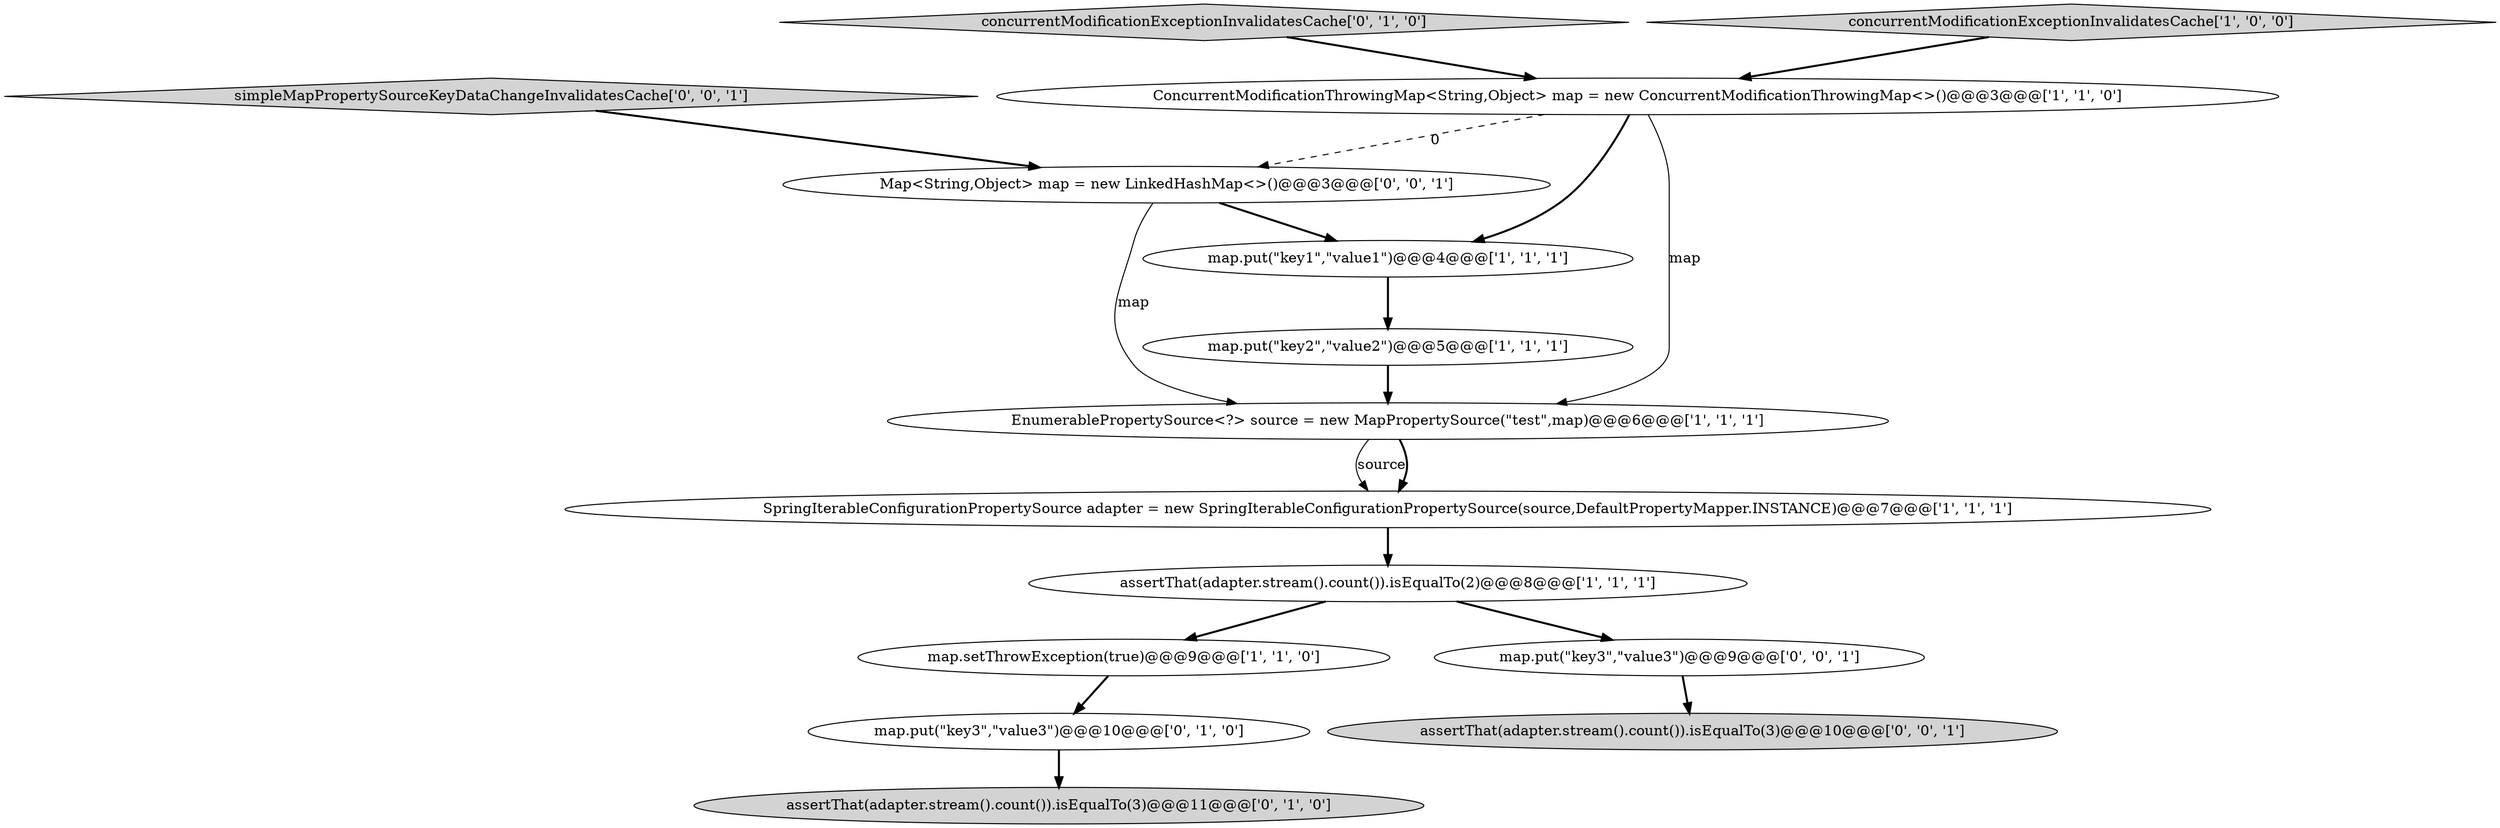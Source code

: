 digraph {
1 [style = filled, label = "ConcurrentModificationThrowingMap<String,Object> map = new ConcurrentModificationThrowingMap<>()@@@3@@@['1', '1', '0']", fillcolor = white, shape = ellipse image = "AAA0AAABBB1BBB"];
9 [style = filled, label = "concurrentModificationExceptionInvalidatesCache['0', '1', '0']", fillcolor = lightgray, shape = diamond image = "AAA0AAABBB2BBB"];
5 [style = filled, label = "SpringIterableConfigurationPropertySource adapter = new SpringIterableConfigurationPropertySource(source,DefaultPropertyMapper.INSTANCE)@@@7@@@['1', '1', '1']", fillcolor = white, shape = ellipse image = "AAA0AAABBB1BBB"];
6 [style = filled, label = "map.put(\"key1\",\"value1\")@@@4@@@['1', '1', '1']", fillcolor = white, shape = ellipse image = "AAA0AAABBB1BBB"];
14 [style = filled, label = "assertThat(adapter.stream().count()).isEqualTo(3)@@@10@@@['0', '0', '1']", fillcolor = lightgray, shape = ellipse image = "AAA0AAABBB3BBB"];
3 [style = filled, label = "map.setThrowException(true)@@@9@@@['1', '1', '0']", fillcolor = white, shape = ellipse image = "AAA0AAABBB1BBB"];
12 [style = filled, label = "simpleMapPropertySourceKeyDataChangeInvalidatesCache['0', '0', '1']", fillcolor = lightgray, shape = diamond image = "AAA0AAABBB3BBB"];
13 [style = filled, label = "map.put(\"key3\",\"value3\")@@@9@@@['0', '0', '1']", fillcolor = white, shape = ellipse image = "AAA0AAABBB3BBB"];
8 [style = filled, label = "map.put(\"key3\",\"value3\")@@@10@@@['0', '1', '0']", fillcolor = white, shape = ellipse image = "AAA1AAABBB2BBB"];
11 [style = filled, label = "Map<String,Object> map = new LinkedHashMap<>()@@@3@@@['0', '0', '1']", fillcolor = white, shape = ellipse image = "AAA0AAABBB3BBB"];
10 [style = filled, label = "assertThat(adapter.stream().count()).isEqualTo(3)@@@11@@@['0', '1', '0']", fillcolor = lightgray, shape = ellipse image = "AAA1AAABBB2BBB"];
4 [style = filled, label = "map.put(\"key2\",\"value2\")@@@5@@@['1', '1', '1']", fillcolor = white, shape = ellipse image = "AAA0AAABBB1BBB"];
7 [style = filled, label = "concurrentModificationExceptionInvalidatesCache['1', '0', '0']", fillcolor = lightgray, shape = diamond image = "AAA0AAABBB1BBB"];
0 [style = filled, label = "EnumerablePropertySource<?> source = new MapPropertySource(\"test\",map)@@@6@@@['1', '1', '1']", fillcolor = white, shape = ellipse image = "AAA0AAABBB1BBB"];
2 [style = filled, label = "assertThat(adapter.stream().count()).isEqualTo(2)@@@8@@@['1', '1', '1']", fillcolor = white, shape = ellipse image = "AAA0AAABBB1BBB"];
5->2 [style = bold, label=""];
0->5 [style = solid, label="source"];
12->11 [style = bold, label=""];
7->1 [style = bold, label=""];
0->5 [style = bold, label=""];
13->14 [style = bold, label=""];
1->11 [style = dashed, label="0"];
6->4 [style = bold, label=""];
11->6 [style = bold, label=""];
9->1 [style = bold, label=""];
11->0 [style = solid, label="map"];
1->6 [style = bold, label=""];
8->10 [style = bold, label=""];
3->8 [style = bold, label=""];
1->0 [style = solid, label="map"];
4->0 [style = bold, label=""];
2->13 [style = bold, label=""];
2->3 [style = bold, label=""];
}
